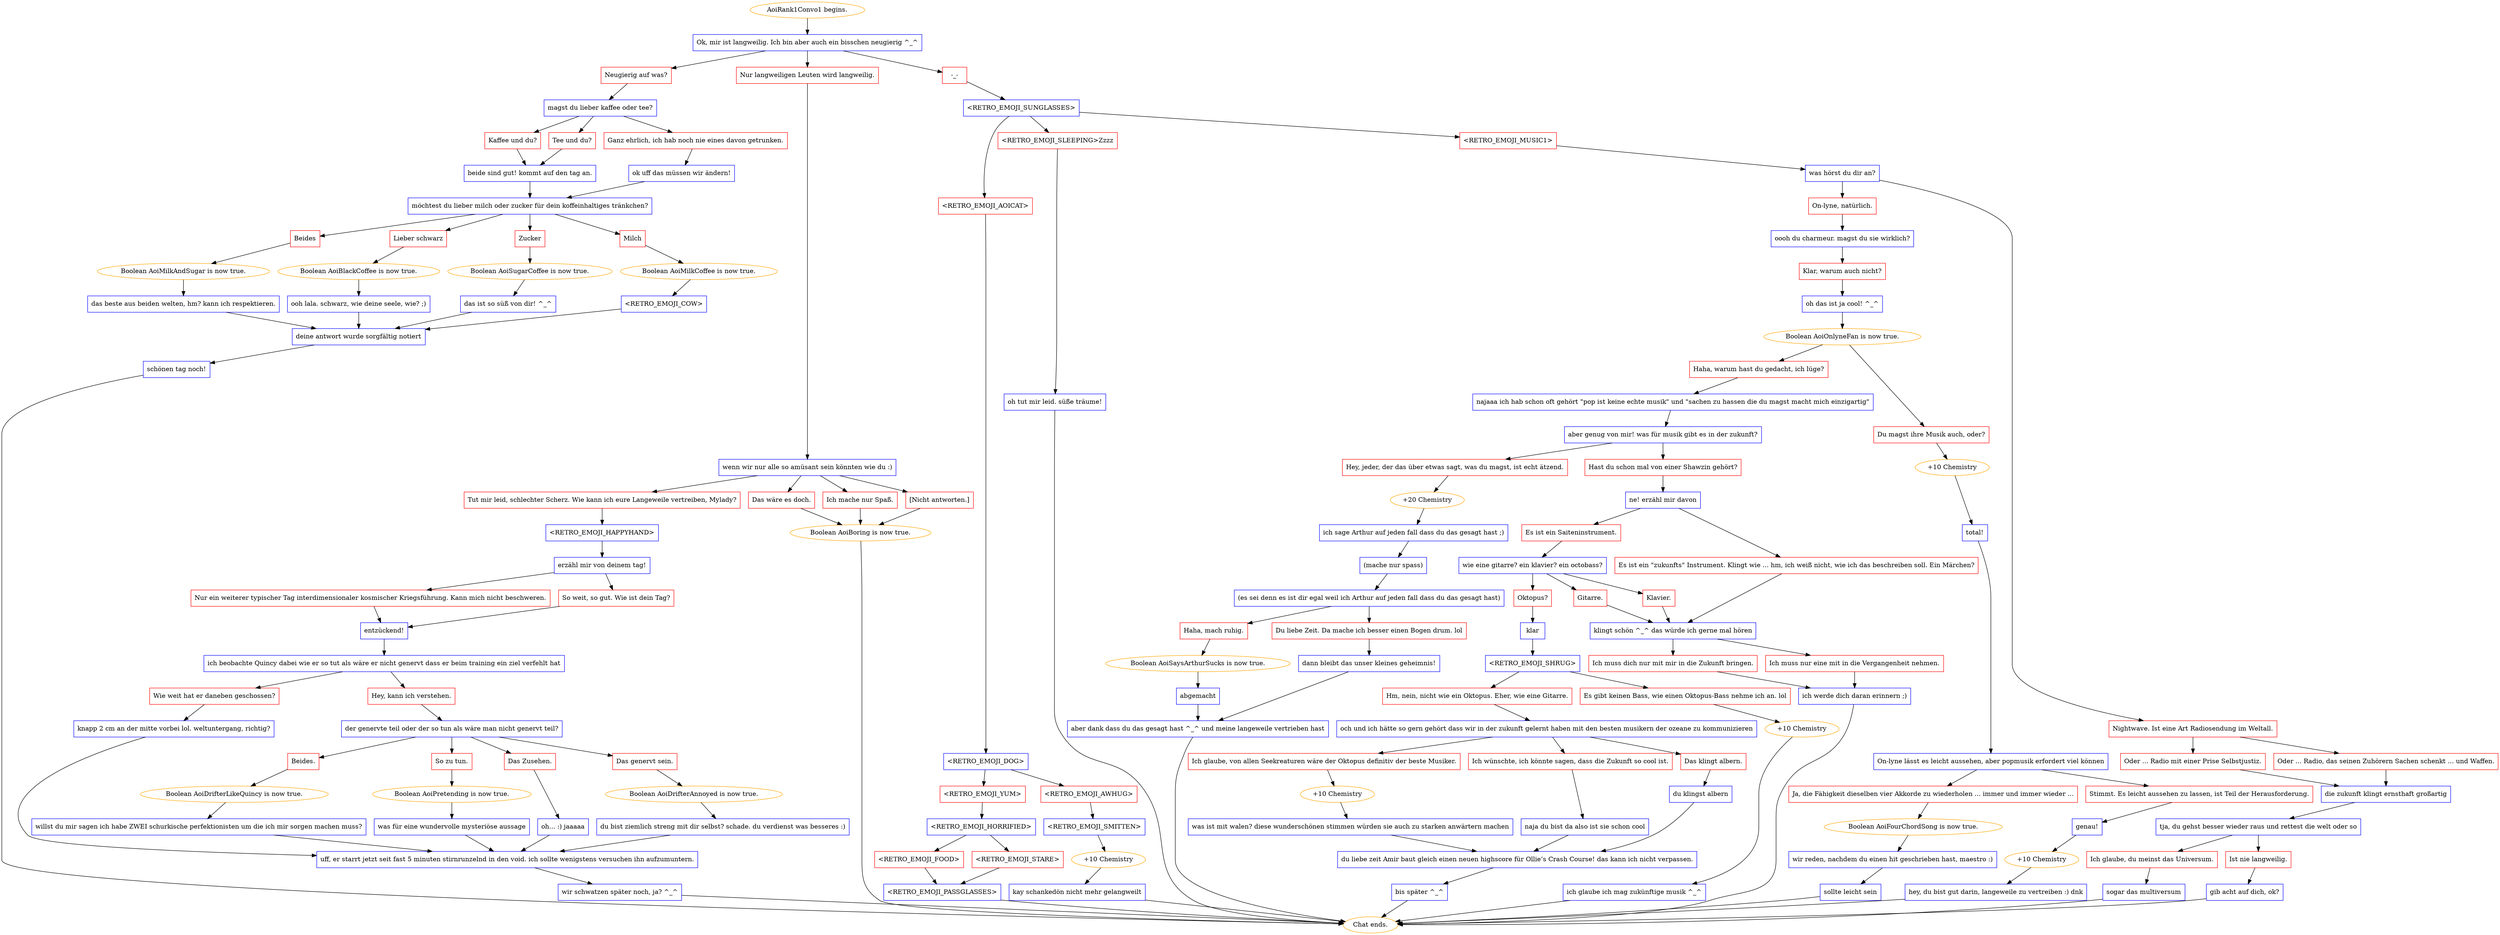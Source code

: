 digraph {
	"AoiRank1Convo1 begins." [color=orange];
		"AoiRank1Convo1 begins." -> j900574041;
	j900574041 [label="Ok, mir ist langweilig. Ich bin aber auch ein bisschen neugierig ^_^",shape=box,color=blue];
		j900574041 -> j1577978567;
		j900574041 -> j4202928937;
		j900574041 -> j1239788194;
	j1577978567 [label="Neugierig auf was?",shape=box,color=red];
		j1577978567 -> j811899572;
	j4202928937 [label="Nur langweiligen Leuten wird langweilig.",shape=box,color=red];
		j4202928937 -> j1954045861;
	j1239788194 [label="-_-",shape=box,color=red];
		j1239788194 -> j362087304;
	j811899572 [label="magst du lieber kaffee oder tee?",shape=box,color=blue];
		j811899572 -> j3849799309;
		j811899572 -> j3007780890;
		j811899572 -> j3770158949;
	j1954045861 [label="wenn wir nur alle so amüsant sein könnten wie du :)",shape=box,color=blue];
		j1954045861 -> j2602575504;
		j1954045861 -> j1585627123;
		j1954045861 -> j3652584669;
		j1954045861 -> j2463687837;
	j362087304 [label="<RETRO_EMOJI_SUNGLASSES>",shape=box,color=blue];
		j362087304 -> j4189390004;
		j362087304 -> j3691990183;
		j362087304 -> j566917096;
	j3849799309 [label="Kaffee und du?",shape=box,color=red];
		j3849799309 -> j3264340023;
	j3007780890 [label="Tee und du?",shape=box,color=red];
		j3007780890 -> j3264340023;
	j3770158949 [label="Ganz ehrlich, ich hab noch nie eines davon getrunken.",shape=box,color=red];
		j3770158949 -> j718697247;
	j2602575504 [label="Tut mir leid, schlechter Scherz. Wie kann ich eure Langeweile vertreiben, Mylady?",shape=box,color=red];
		j2602575504 -> j1135222716;
	j1585627123 [label="Das wäre es doch.",shape=box,color=red];
		j1585627123 -> j3774960128;
	j3652584669 [label="Ich mache nur Spaß.",shape=box,color=red];
		j3652584669 -> j3774960128;
	j2463687837 [label="[Nicht antworten.]",shape=box,color=red];
		j2463687837 -> j3774960128;
	j4189390004 [label="<RETRO_EMOJI_AOICAT>",shape=box,color=red];
		j4189390004 -> j2265653467;
	j3691990183 [label="<RETRO_EMOJI_SLEEPING>Zzzz",shape=box,color=red];
		j3691990183 -> j1845597767;
	j566917096 [label="<RETRO_EMOJI_MUSIC1>",shape=box,color=red];
		j566917096 -> j1115294971;
	j3264340023 [label="beide sind gut! kommt auf den tag an.",shape=box,color=blue];
		j3264340023 -> j3860421825;
	j718697247 [label="ok uff das müssen wir ändern!",shape=box,color=blue];
		j718697247 -> j3860421825;
	j1135222716 [label="<RETRO_EMOJI_HAPPYHAND>",shape=box,color=blue];
		j1135222716 -> j935653678;
	j3774960128 [label="Boolean AoiBoring is now true.",color=orange];
		j3774960128 -> "Chat ends.";
	j2265653467 [label="<RETRO_EMOJI_DOG>",shape=box,color=blue];
		j2265653467 -> j826158780;
		j2265653467 -> j2412840037;
	j1845597767 [label="oh tut mir leid. süße träume!",shape=box,color=blue];
		j1845597767 -> "Chat ends.";
	j1115294971 [label="was hörst du dir an?",shape=box,color=blue];
		j1115294971 -> j3842409837;
		j1115294971 -> j1916807819;
	j3860421825 [label="möchtest du lieber milch oder zucker für dein koffeinhaltiges tränkchen?",shape=box,color=blue];
		j3860421825 -> j3208417058;
		j3860421825 -> j3462922136;
		j3860421825 -> j876448433;
		j3860421825 -> j4071272780;
	j935653678 [label="erzähl mir von deinem tag!",shape=box,color=blue];
		j935653678 -> j529653415;
		j935653678 -> j4028481469;
	"Chat ends." [color=orange];
	j826158780 [label="<RETRO_EMOJI_YUM>",shape=box,color=red];
		j826158780 -> j1965365248;
	j2412840037 [label="<RETRO_EMOJI_AWHUG>",shape=box,color=red];
		j2412840037 -> j2183706528;
	j3842409837 [label="On-lyne, natürlich.",shape=box,color=red];
		j3842409837 -> j3478541586;
	j1916807819 [label="Nightwave. Ist eine Art Radiosendung im Weltall.",shape=box,color=red];
		j1916807819 -> j2761925981;
		j1916807819 -> j1161528481;
	j3208417058 [label="Beides",shape=box,color=red];
		j3208417058 -> j3707813318;
	j3462922136 [label="Lieber schwarz",shape=box,color=red];
		j3462922136 -> j3587803473;
	j876448433 [label="Zucker",shape=box,color=red];
		j876448433 -> j2329943666;
	j4071272780 [label="Milch",shape=box,color=red];
		j4071272780 -> j1936170099;
	j529653415 [label="Nur ein weiterer typischer Tag interdimensionaler kosmischer Kriegsführung. Kann mich nicht beschweren.",shape=box,color=red];
		j529653415 -> j1545236882;
	j4028481469 [label="So weit, so gut. Wie ist dein Tag?",shape=box,color=red];
		j4028481469 -> j1545236882;
	j1965365248 [label="<RETRO_EMOJI_HORRIFIED>",shape=box,color=blue];
		j1965365248 -> j1317376976;
		j1965365248 -> j4262695449;
	j2183706528 [label="<RETRO_EMOJI_SMITTEN>",shape=box,color=blue];
		j2183706528 -> j1003741452;
	j3478541586 [label="oooh du charmeur. magst du sie wirklich?",shape=box,color=blue];
		j3478541586 -> j4275150875;
	j2761925981 [label="Oder ... Radio mit einer Prise Selbstjustiz.",shape=box,color=red];
		j2761925981 -> j3632405824;
	j1161528481 [label="Oder ... Radio, das seinen Zuhörern Sachen schenkt ... und Waffen.",shape=box,color=red];
		j1161528481 -> j3632405824;
	j3707813318 [label="Boolean AoiMilkAndSugar is now true.",color=orange];
		j3707813318 -> j1568581894;
	j3587803473 [label="Boolean AoiBlackCoffee is now true.",color=orange];
		j3587803473 -> j975211843;
	j2329943666 [label="Boolean AoiSugarCoffee is now true.",color=orange];
		j2329943666 -> j658882672;
	j1936170099 [label="Boolean AoiMilkCoffee is now true.",color=orange];
		j1936170099 -> j2194313424;
	j1545236882 [label="entzückend!",shape=box,color=blue];
		j1545236882 -> j103545922;
	j1317376976 [label="<RETRO_EMOJI_FOOD>",shape=box,color=red];
		j1317376976 -> j3464171481;
	j4262695449 [label="<RETRO_EMOJI_STARE>",shape=box,color=red];
		j4262695449 -> j3464171481;
	j1003741452 [label="+10 Chemistry",color=orange];
		j1003741452 -> j2836676718;
	j4275150875 [label="Klar, warum auch nicht?",shape=box,color=red];
		j4275150875 -> j2783045080;
	j3632405824 [label="die zukunft klingt ernsthaft großartig",shape=box,color=blue];
		j3632405824 -> j780320689;
	j1568581894 [label="das beste aus beiden welten, hm? kann ich respektieren.",shape=box,color=blue];
		j1568581894 -> j1245507948;
	j975211843 [label="ooh lala. schwarz, wie deine seele, wie? ;)",shape=box,color=blue];
		j975211843 -> j1245507948;
	j658882672 [label="das ist so süß von dir! ^_^",shape=box,color=blue];
		j658882672 -> j1245507948;
	j2194313424 [label="<RETRO_EMOJI_COW>",shape=box,color=blue];
		j2194313424 -> j1245507948;
	j103545922 [label="ich beobachte Quincy dabei wie er so tut als wäre er nicht genervt dass er beim training ein ziel verfehlt hat",shape=box,color=blue];
		j103545922 -> j2872574081;
		j103545922 -> j27710436;
	j3464171481 [label="<RETRO_EMOJI_PASSGLASSES>",shape=box,color=blue];
		j3464171481 -> "Chat ends.";
	j2836676718 [label="kay schankedön nicht mehr gelangweilt",shape=box,color=blue];
		j2836676718 -> "Chat ends.";
	j2783045080 [label="oh das ist ja cool! ^_^",shape=box,color=blue];
		j2783045080 -> j1089824813;
	j780320689 [label="tja, du gehst besser wieder raus und rettest die welt oder so",shape=box,color=blue];
		j780320689 -> j3388199151;
		j780320689 -> j4212654722;
	j1245507948 [label="deine antwort wurde sorgfältig notiert",shape=box,color=blue];
		j1245507948 -> j1081085910;
	j2872574081 [label="Wie weit hat er daneben geschossen?",shape=box,color=red];
		j2872574081 -> j4185429602;
	j27710436 [label="Hey, kann ich verstehen.",shape=box,color=red];
		j27710436 -> j1729926077;
	j1089824813 [label="Boolean AoiOnlyneFan is now true.",color=orange];
		j1089824813 -> j896205151;
		j1089824813 -> j2758349361;
	j3388199151 [label="Ich glaube, du meinst das Universum.",shape=box,color=red];
		j3388199151 -> j1601250779;
	j4212654722 [label="Ist nie langweilig.",shape=box,color=red];
		j4212654722 -> j3820424217;
	j1081085910 [label="schönen tag noch!",shape=box,color=blue];
		j1081085910 -> "Chat ends.";
	j4185429602 [label="knapp 2 cm an der mitte vorbei lol. weltuntergang, richtig?",shape=box,color=blue];
		j4185429602 -> j2526999917;
	j1729926077 [label="der genervte teil oder der so tun als wäre man nicht genervt teil?",shape=box,color=blue];
		j1729926077 -> j3397734686;
		j1729926077 -> j2990157689;
		j1729926077 -> j2403160829;
		j1729926077 -> j2716629785;
	j896205151 [label="Haha, warum hast du gedacht, ich lüge?",shape=box,color=red];
		j896205151 -> j188520758;
	j2758349361 [label="Du magst ihre Musik auch, oder?",shape=box,color=red];
		j2758349361 -> j277702032;
	j1601250779 [label="sogar das multiversum",shape=box,color=blue];
		j1601250779 -> "Chat ends.";
	j3820424217 [label="gib acht auf dich, ok?",shape=box,color=blue];
		j3820424217 -> "Chat ends.";
	j2526999917 [label="uff, er starrt jetzt seit fast 5 minuten stirnrunzelnd in den void. ich sollte wenigstens versuchen ihn aufzumuntern.",shape=box,color=blue];
		j2526999917 -> j1279374756;
	j3397734686 [label="Beides.",shape=box,color=red];
		j3397734686 -> j4008292886;
	j2990157689 [label="So zu tun.",shape=box,color=red];
		j2990157689 -> j2328079066;
	j2403160829 [label="Das Zusehen.",shape=box,color=red];
		j2403160829 -> j3020092232;
	j2716629785 [label="Das genervt sein.",shape=box,color=red];
		j2716629785 -> j3300656198;
	j188520758 [label="najaaa ich hab schon oft gehört \"pop ist keine echte musik\" und \"sachen zu hassen die du magst macht mich einzigartig\"",shape=box,color=blue];
		j188520758 -> j2519087807;
	j277702032 [label="+10 Chemistry",color=orange];
		j277702032 -> j4060846521;
	j1279374756 [label="wir schwatzen später noch, ja? ^_^",shape=box,color=blue];
		j1279374756 -> "Chat ends.";
	j4008292886 [label="Boolean AoiDrifterLikeQuincy is now true.",color=orange];
		j4008292886 -> j2984394510;
	j2328079066 [label="Boolean AoiPretending is now true.",color=orange];
		j2328079066 -> j4255873164;
	j3020092232 [label="oh... :) jaaaaa",shape=box,color=blue];
		j3020092232 -> j2526999917;
	j3300656198 [label="Boolean AoiDrifterAnnoyed is now true.",color=orange];
		j3300656198 -> j2870852335;
	j2519087807 [label="aber genug von mir! was für musik gibt es in der zukunft?",shape=box,color=blue];
		j2519087807 -> j3554681756;
		j2519087807 -> j2167187832;
	j4060846521 [label="total!",shape=box,color=blue];
		j4060846521 -> j210213327;
	j2984394510 [label="willst du mir sagen ich habe ZWEI schurkische perfektionisten um die ich mir sorgen machen muss?",shape=box,color=blue];
		j2984394510 -> j2526999917;
	j4255873164 [label="was für eine wundervolle mysteriöse aussage",shape=box,color=blue];
		j4255873164 -> j2526999917;
	j2870852335 [label="du bist ziemlich streng mit dir selbst? schade. du verdienst was besseres :)",shape=box,color=blue];
		j2870852335 -> j2526999917;
	j3554681756 [label="Hey, jeder, der das über etwas sagt, was du magst, ist echt ätzend.",shape=box,color=red];
		j3554681756 -> j2851042422;
	j2167187832 [label="Hast du schon mal von einer Shawzin gehört?",shape=box,color=red];
		j2167187832 -> j2878203638;
	j210213327 [label="On-lyne lässt es leicht aussehen, aber popmusik erfordert viel können",shape=box,color=blue];
		j210213327 -> j1661078764;
		j210213327 -> j1551309108;
	j2851042422 [label="+20 Chemistry",color=orange];
		j2851042422 -> j4235529404;
	j2878203638 [label="ne! erzähl mir davon",shape=box,color=blue];
		j2878203638 -> j558145690;
		j2878203638 -> j3989788451;
	j1661078764 [label="Ja, die Fähigkeit dieselben vier Akkorde zu wiederholen ... immer und immer wieder ...",shape=box,color=red];
		j1661078764 -> j3532209563;
	j1551309108 [label="Stimmt. Es leicht aussehen zu lassen, ist Teil der Herausforderung.",shape=box,color=red];
		j1551309108 -> j1492938792;
	j4235529404 [label="ich sage Arthur auf jeden fall dass du das gesagt hast ;)",shape=box,color=blue];
		j4235529404 -> j121676328;
	j558145690 [label="Es ist ein Saiteninstrument.",shape=box,color=red];
		j558145690 -> j1559386434;
	j3989788451 [label="Es ist ein \"zukunfts\" Instrument. Klingt wie ... hm, ich weiß nicht, wie ich das beschreiben soll. Ein Märchen?",shape=box,color=red];
		j3989788451 -> j216075013;
	j3532209563 [label="Boolean AoiFourChordSong is now true.",color=orange];
		j3532209563 -> j4286653993;
	j1492938792 [label="genau!",shape=box,color=blue];
		j1492938792 -> j1055438768;
	j121676328 [label="(mache nur spass)",shape=box,color=blue];
		j121676328 -> j2178990955;
	j1559386434 [label="wie eine gitarre? ein klavier? ein octobass?",shape=box,color=blue];
		j1559386434 -> j1368685210;
		j1559386434 -> j518033856;
		j1559386434 -> j3809239176;
	j216075013 [label="klingt schön ^_^ das würde ich gerne mal hören",shape=box,color=blue];
		j216075013 -> j817280551;
		j216075013 -> j3651988174;
	j4286653993 [label="wir reden, nachdem du einen hit geschrieben hast, maestro :)",shape=box,color=blue];
		j4286653993 -> j514114326;
	j1055438768 [label="+10 Chemistry",color=orange];
		j1055438768 -> j501089793;
	j2178990955 [label="(es sei denn es ist dir egal weil ich Arthur auf jeden fall dass du das gesagt hast)",shape=box,color=blue];
		j2178990955 -> j2051031454;
		j2178990955 -> j3060994354;
	j1368685210 [label="Oktopus?",shape=box,color=red];
		j1368685210 -> j3401877908;
	j518033856 [label="Gitarre.",shape=box,color=red];
		j518033856 -> j216075013;
	j3809239176 [label="Klavier.",shape=box,color=red];
		j3809239176 -> j216075013;
	j817280551 [label="Ich muss dich nur mit mir in die Zukunft bringen.",shape=box,color=red];
		j817280551 -> j3276882079;
	j3651988174 [label="Ich muss nur eine mit in die Vergangenheit nehmen.",shape=box,color=red];
		j3651988174 -> j3276882079;
	j514114326 [label="sollte leicht sein",shape=box,color=blue];
		j514114326 -> "Chat ends.";
	j501089793 [label="hey, du bist gut darin, langeweile zu vertreiben :) dnk",shape=box,color=blue];
		j501089793 -> "Chat ends.";
	j2051031454 [label="Haha, mach ruhig.",shape=box,color=red];
		j2051031454 -> j3538039420;
	j3060994354 [label="Du liebe Zeit. Da mache ich besser einen Bogen drum. lol",shape=box,color=red];
		j3060994354 -> j2691080469;
	j3401877908 [label="klar",shape=box,color=blue];
		j3401877908 -> j1093472439;
	j3276882079 [label="ich werde dich daran erinnern ;)",shape=box,color=blue];
		j3276882079 -> "Chat ends.";
	j3538039420 [label="Boolean AoiSaysArthurSucks is now true.",color=orange];
		j3538039420 -> j722299934;
	j2691080469 [label="dann bleibt das unser kleines geheimnis!",shape=box,color=blue];
		j2691080469 -> j1197531345;
	j1093472439 [label="<RETRO_EMOJI_SHRUG>",shape=box,color=blue];
		j1093472439 -> j3347368356;
		j1093472439 -> j2343219349;
	j722299934 [label="abgemacht",shape=box,color=blue];
		j722299934 -> j1197531345;
	j1197531345 [label="aber dank dass du das gesagt hast ^_^ und meine langeweile vertrieben hast",shape=box,color=blue];
		j1197531345 -> "Chat ends.";
	j3347368356 [label="Hm, nein, nicht wie ein Oktopus. Eher, wie eine Gitarre.",shape=box,color=red];
		j3347368356 -> j1205724672;
	j2343219349 [label="Es gibt keinen Bass, wie einen Oktopus-Bass nehme ich an. lol",shape=box,color=red];
		j2343219349 -> j3456639061;
	j1205724672 [label="och und ich hätte so gern gehört dass wir in der zukunft gelernt haben mit den besten musikern der ozeane zu kommunizieren",shape=box,color=blue];
		j1205724672 -> j2646686787;
		j1205724672 -> j637806734;
		j1205724672 -> j8758873;
	j3456639061 [label="+10 Chemistry",color=orange];
		j3456639061 -> j2922952071;
	j2646686787 [label="Ich glaube, von allen Seekreaturen wäre der Oktopus definitiv der beste Musiker.",shape=box,color=red];
		j2646686787 -> j1702825629;
	j637806734 [label="Ich wünschte, ich könnte sagen, dass die Zukunft so cool ist.",shape=box,color=red];
		j637806734 -> j1302689732;
	j8758873 [label="Das klingt albern.",shape=box,color=red];
		j8758873 -> j2790516063;
	j2922952071 [label="ich glaube ich mag zukünftige musik ^_^",shape=box,color=blue];
		j2922952071 -> "Chat ends.";
	j1702825629 [label="+10 Chemistry",color=orange];
		j1702825629 -> j1019177865;
	j1302689732 [label="naja du bist da also ist sie schon cool",shape=box,color=blue];
		j1302689732 -> j2611054995;
	j2790516063 [label="du klingst albern",shape=box,color=blue];
		j2790516063 -> j2611054995;
	j1019177865 [label="was ist mit walen? diese wunderschönen stimmen würden sie auch zu starken anwärtern machen",shape=box,color=blue];
		j1019177865 -> j2611054995;
	j2611054995 [label="du liebe zeit Amir baut gleich einen neuen highscore für Ollie’s Crash Course! das kann ich nicht verpassen.",shape=box,color=blue];
		j2611054995 -> j34448265;
	j34448265 [label="bis später ^_^",shape=box,color=blue];
		j34448265 -> "Chat ends.";
}